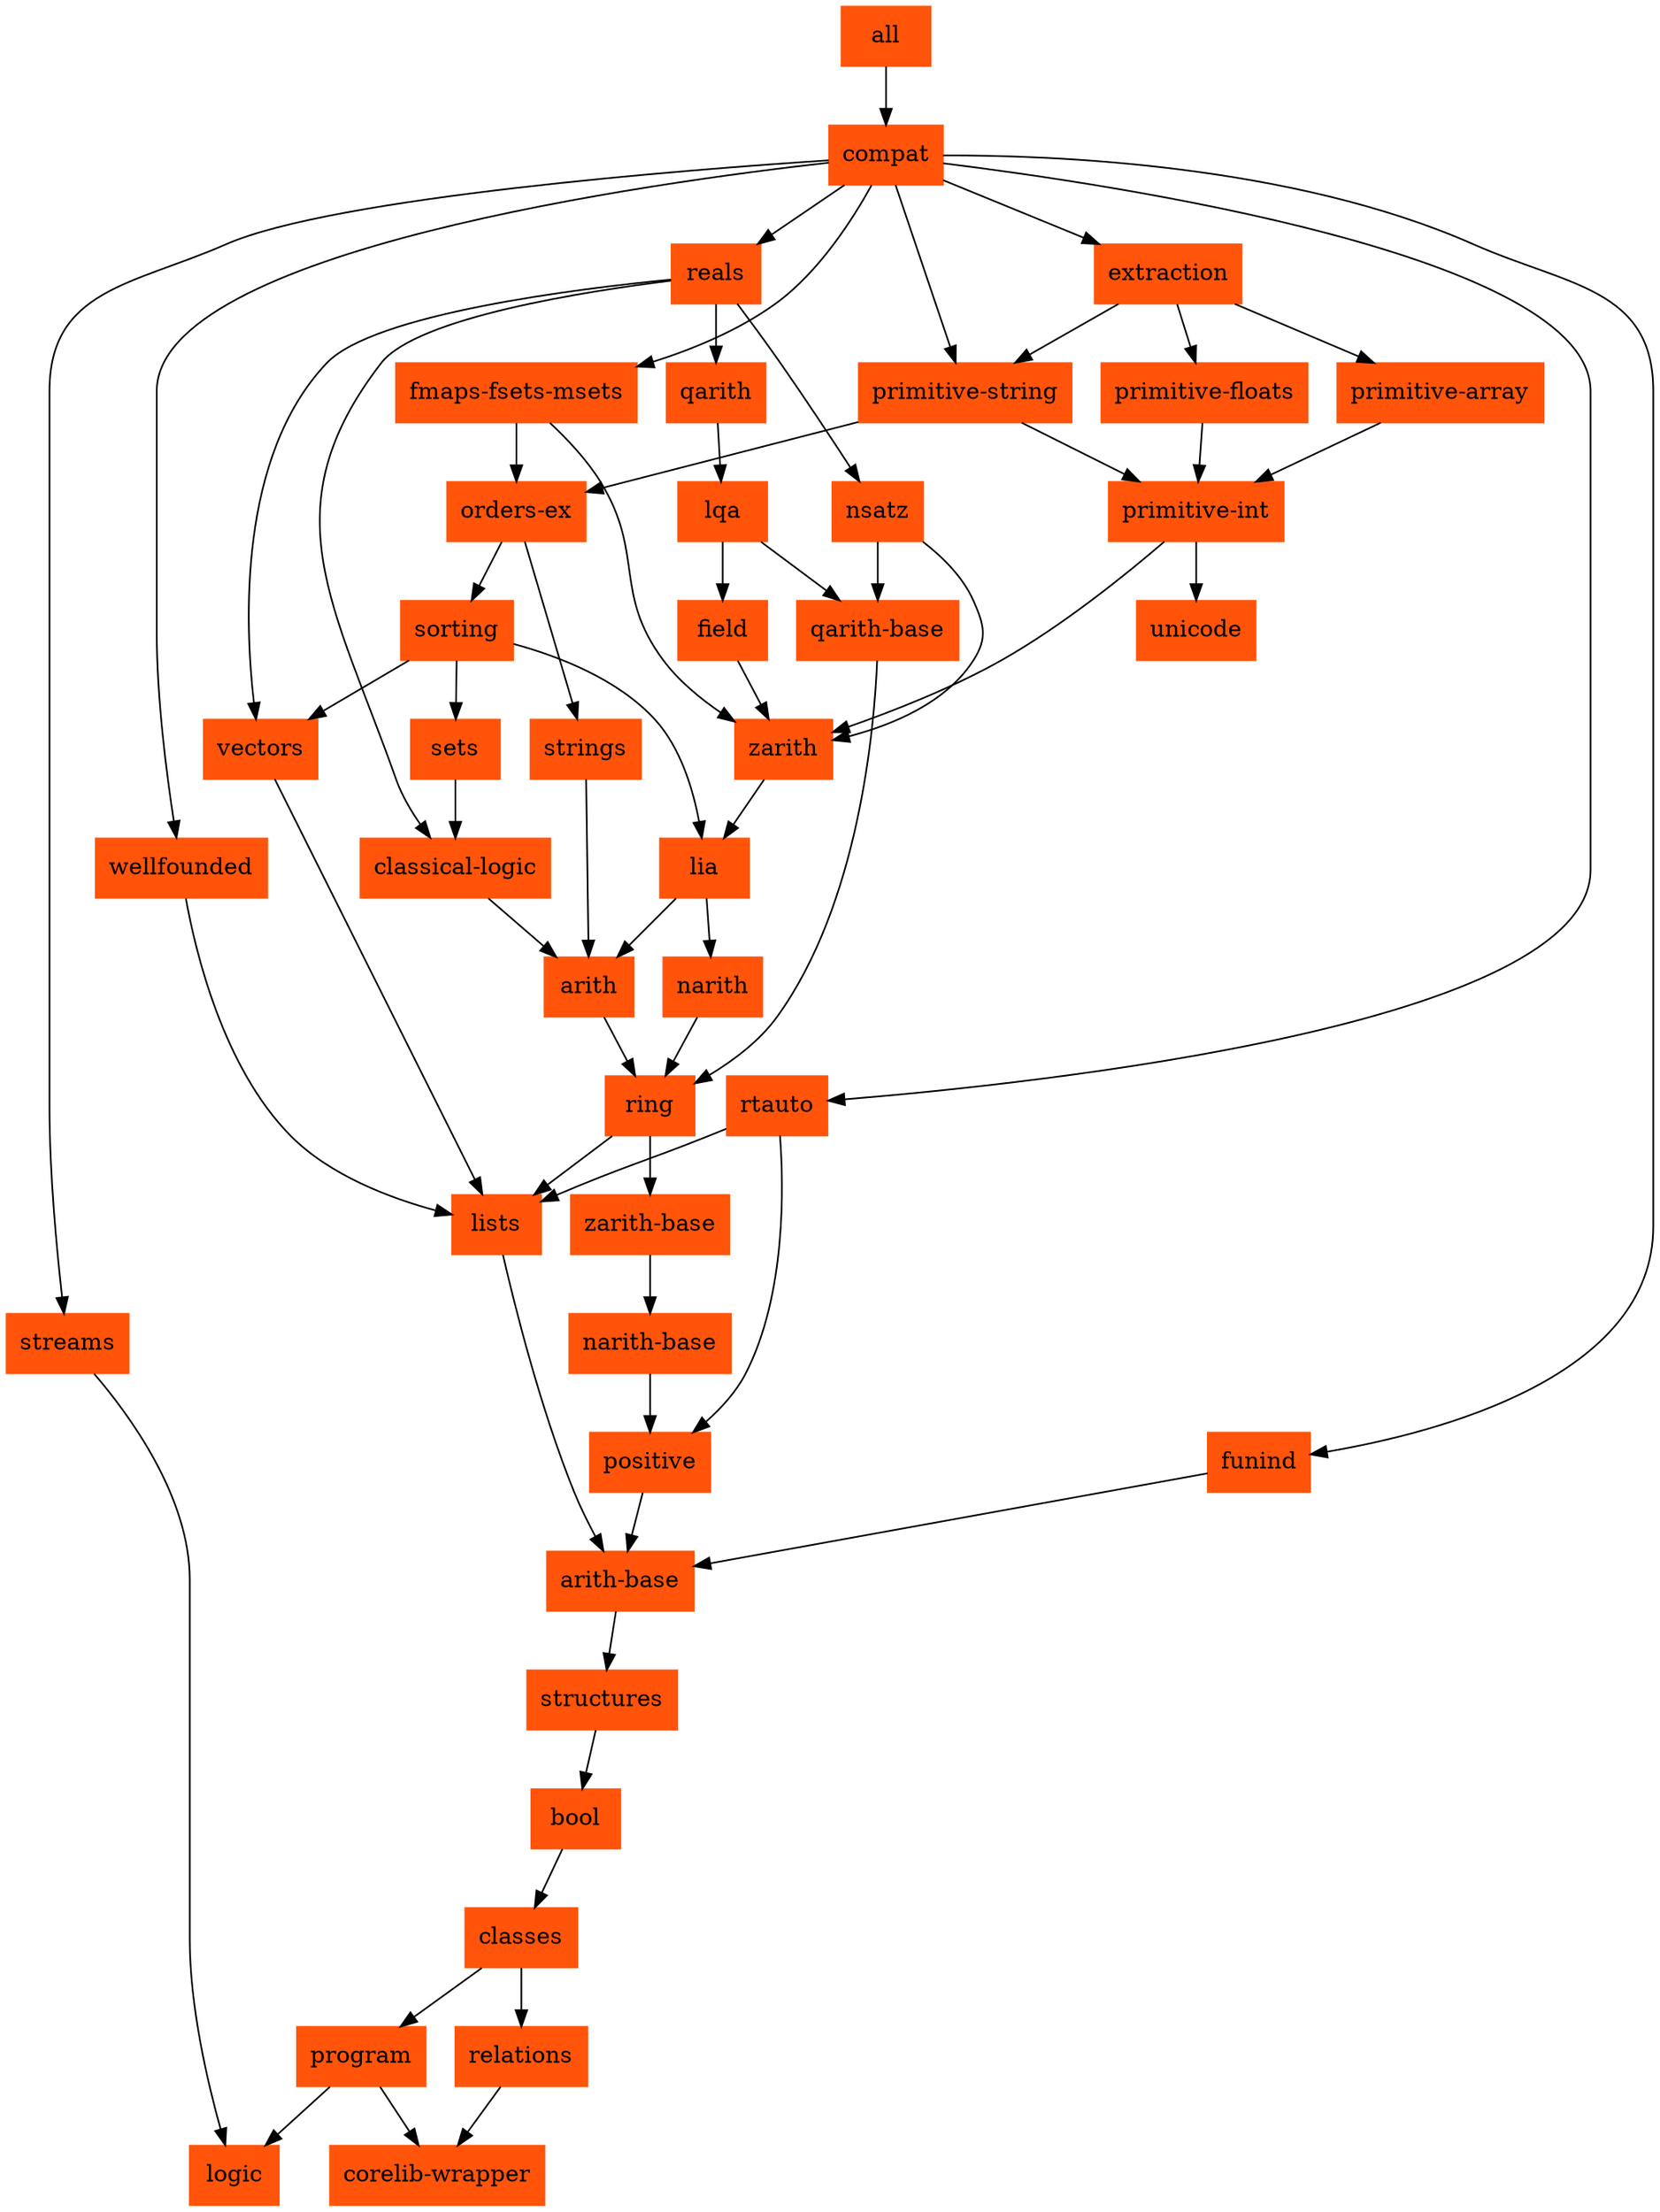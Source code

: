 # this has been mostly automatically generated by dev/tools/make-depends.sh
# when editing this, ensure to keep .nix/coq-overlays/stdlib-subcomponents
# in sync
digraph stdlib_deps {
	node [color="#ff540a",
		shape=rectangle,
		style=filled
		URL="#\N"
	];
	bool -> classes;
	classes -> program;
	classes -> relations;
	program -> "corelib-wrapper";
	program -> logic;
	strings -> arith;
	reals -> qarith;
	reals -> vectors;
	reals -> "classical-logic";
	reals -> nsatz;
	"arith-base" -> structures;
	zarith -> lia;
	qarith -> lqa;
	positive -> "arith-base";
	narith -> ring;
	ring -> lists;
	ring -> "zarith-base";
	arith -> ring;
	structures -> bool;
	"narith-base" -> positive;
	lists -> "arith-base";
	"zarith-base" -> "narith-base";
	"primitive-int" -> zarith;
	"primitive-int" -> unicode;
	lia -> narith;
	lia -> arith;
	"fmaps-fsets-msets" -> zarith;
	"fmaps-fsets-msets" -> "orders-ex";
	"orders-ex" -> strings;
	"orders-ex" -> sorting;
	sets -> "classical-logic";
	sorting -> lia;
	sorting -> sets;
	sorting -> vectors;
	"primitive-floats" -> "primitive-int";
	wellfounded -> lists;
	relations -> "corelib-wrapper";
	"primitive-string" -> "primitive-int";
	"primitive-string" -> "orders-ex";
	vectors -> lists;
	field -> zarith;
	lqa -> field;
	lqa -> "qarith-base";
	"qarith-base" -> ring;
	"classical-logic" -> arith;
	nsatz -> zarith;
	nsatz -> "qarith-base";
	extraction -> "primitive-string";
	extraction -> "primitive-floats";
	extraction -> "primitive-array";
	"primitive-array" -> "primitive-int";
	streams -> logic;
	funind -> "arith-base";
	rtauto -> positive;
	rtauto -> lists;
	compat -> reals;
	compat -> "fmaps-fsets-msets";
	compat -> wellfounded;
	compat -> "primitive-string";
	compat -> extraction;
	compat -> streams;
	compat -> funind;
	compat -> rtauto;
        all -> compat
}
